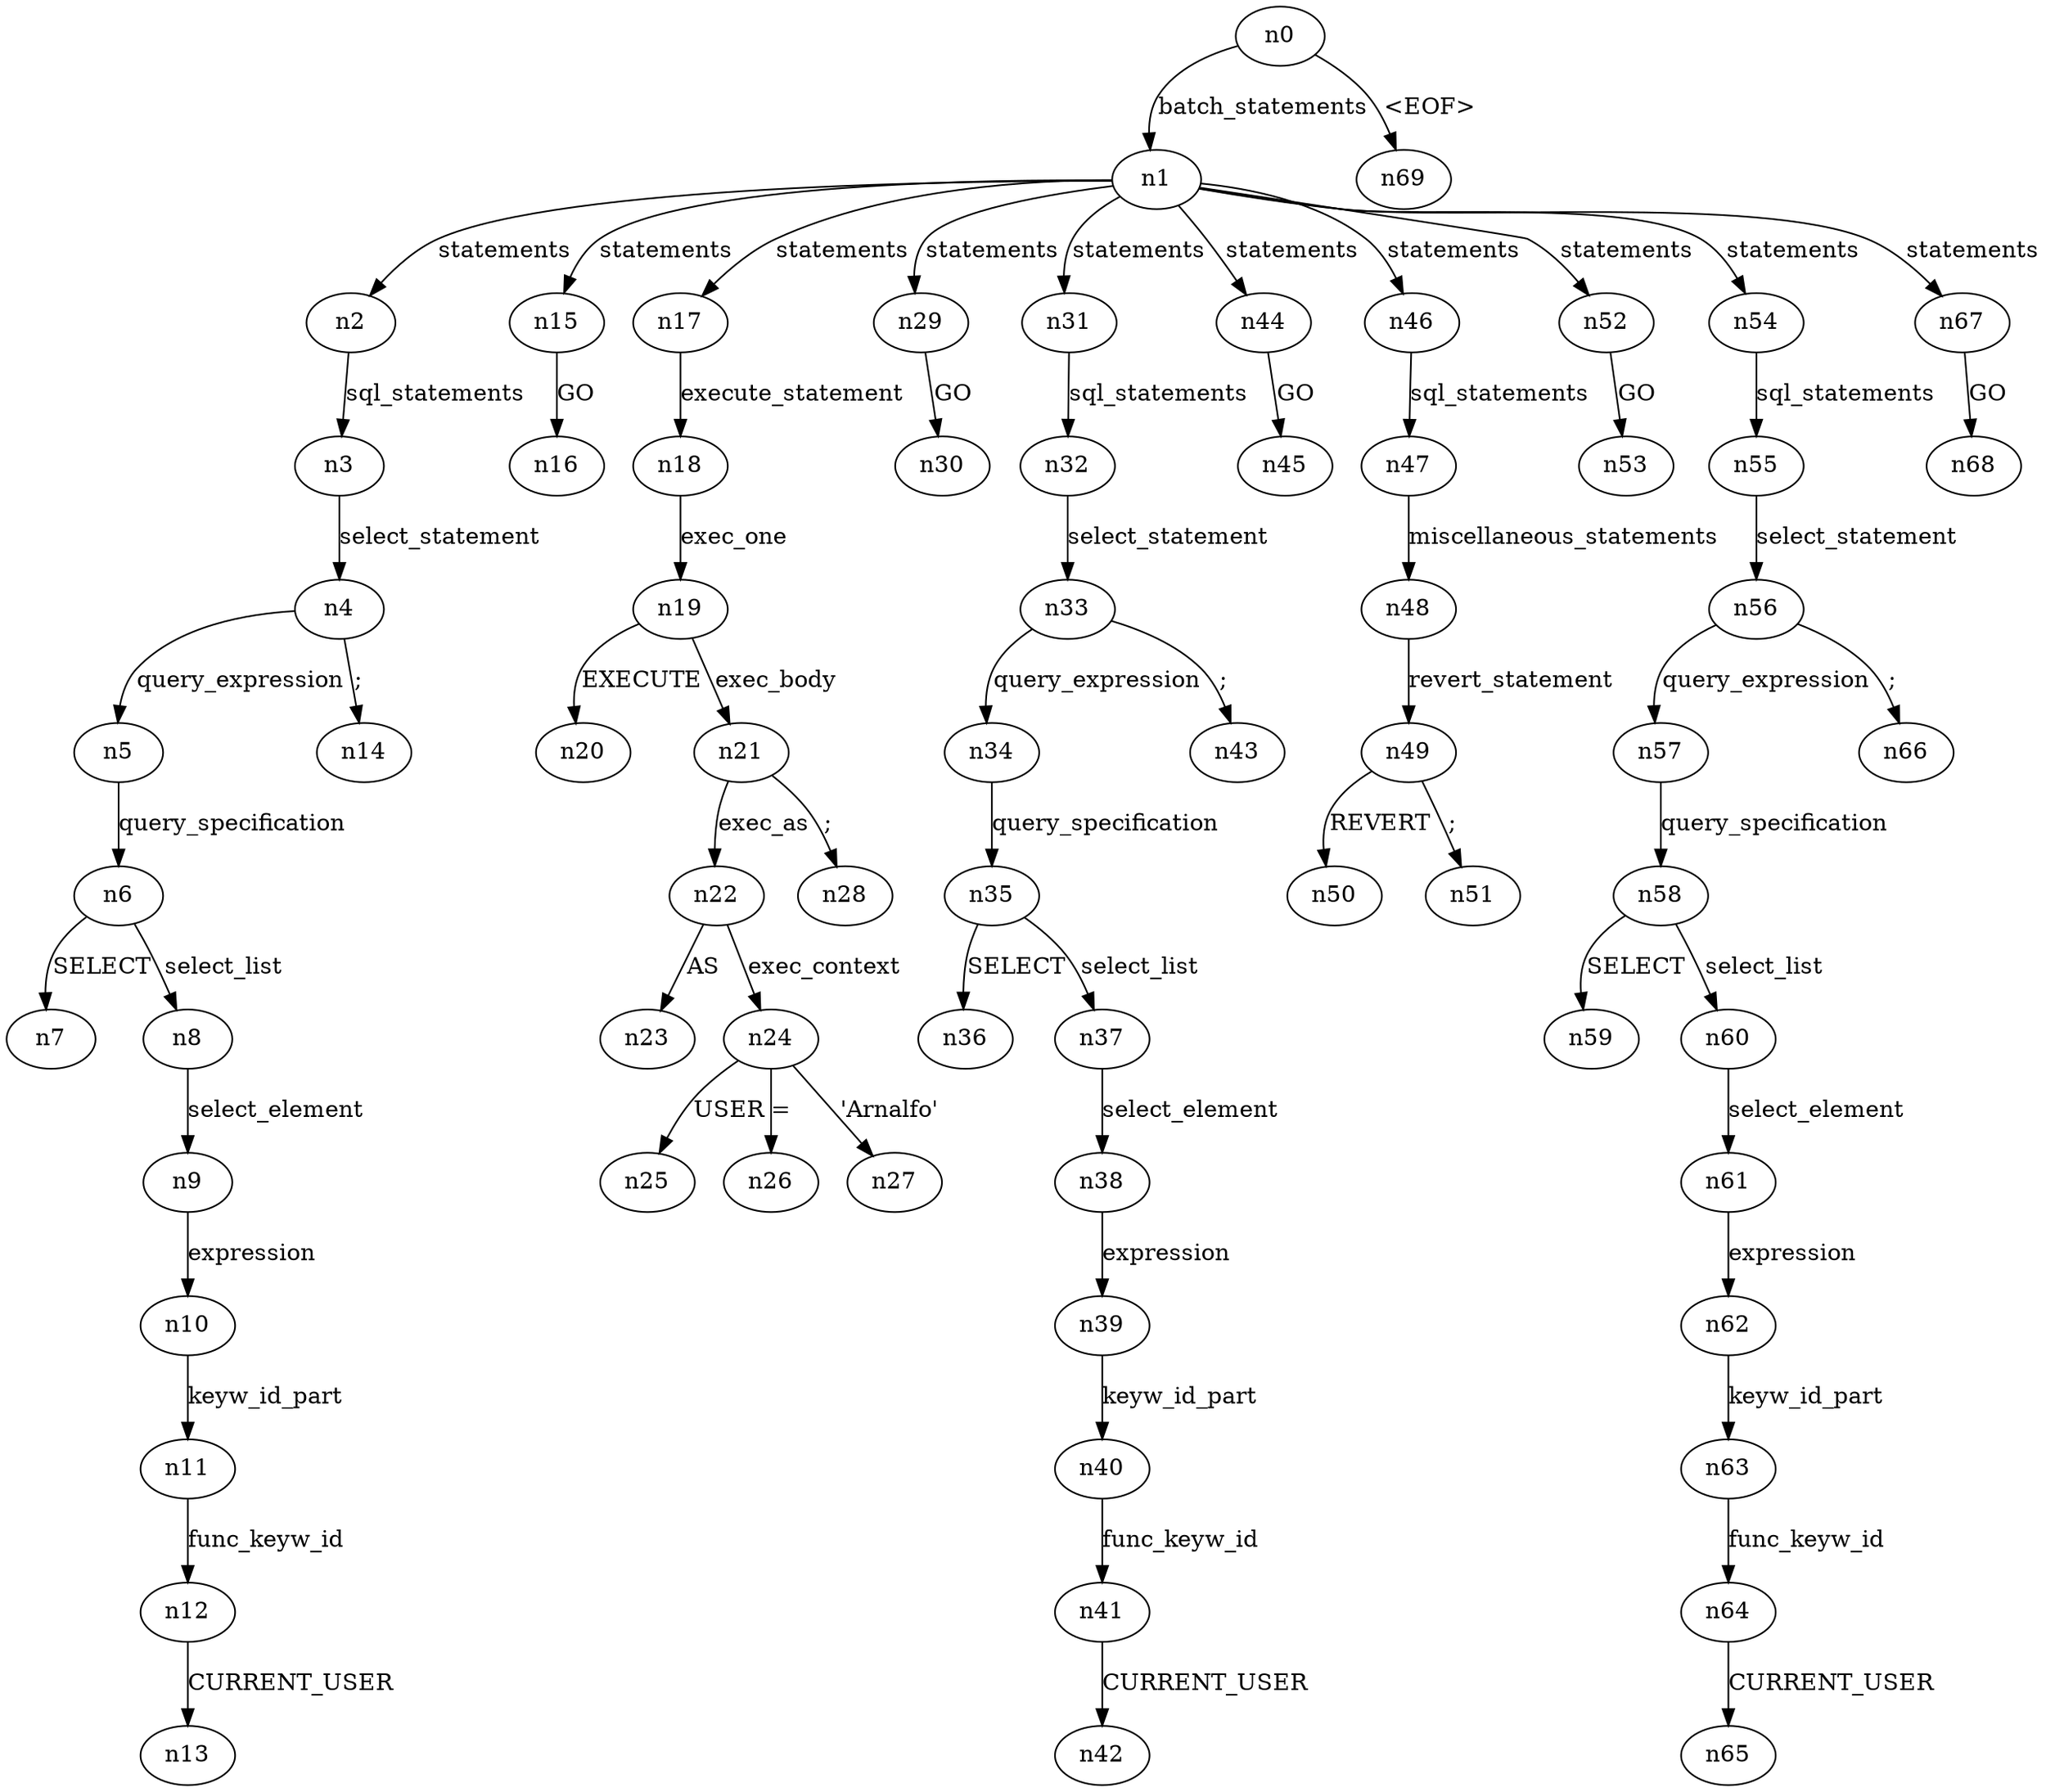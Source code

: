digraph ParseTree {
  n0 -> n1 [label="batch_statements"];
  n1 -> n2 [label="statements"];
  n2 -> n3 [label="sql_statements"];
  n3 -> n4 [label="select_statement"];
  n4 -> n5 [label="query_expression"];
  n5 -> n6 [label="query_specification"];
  n6 -> n7 [label="SELECT"];
  n6 -> n8 [label="select_list"];
  n8 -> n9 [label="select_element"];
  n9 -> n10 [label="expression"];
  n10 -> n11 [label="keyw_id_part"];
  n11 -> n12 [label="func_keyw_id"];
  n12 -> n13 [label="CURRENT_USER"];
  n4 -> n14 [label=";"];
  n1 -> n15 [label="statements"];
  n15 -> n16 [label="GO"];
  n1 -> n17 [label="statements"];
  n17 -> n18 [label="execute_statement"];
  n18 -> n19 [label="exec_one"];
  n19 -> n20 [label="EXECUTE"];
  n19 -> n21 [label="exec_body"];
  n21 -> n22 [label="exec_as"];
  n22 -> n23 [label="AS"];
  n22 -> n24 [label="exec_context"];
  n24 -> n25 [label="USER"];
  n24 -> n26 [label="="];
  n24 -> n27 [label="'Arnalfo'"];
  n21 -> n28 [label=";"];
  n1 -> n29 [label="statements"];
  n29 -> n30 [label="GO"];
  n1 -> n31 [label="statements"];
  n31 -> n32 [label="sql_statements"];
  n32 -> n33 [label="select_statement"];
  n33 -> n34 [label="query_expression"];
  n34 -> n35 [label="query_specification"];
  n35 -> n36 [label="SELECT"];
  n35 -> n37 [label="select_list"];
  n37 -> n38 [label="select_element"];
  n38 -> n39 [label="expression"];
  n39 -> n40 [label="keyw_id_part"];
  n40 -> n41 [label="func_keyw_id"];
  n41 -> n42 [label="CURRENT_USER"];
  n33 -> n43 [label=";"];
  n1 -> n44 [label="statements"];
  n44 -> n45 [label="GO"];
  n1 -> n46 [label="statements"];
  n46 -> n47 [label="sql_statements"];
  n47 -> n48 [label="miscellaneous_statements"];
  n48 -> n49 [label="revert_statement"];
  n49 -> n50 [label="REVERT"];
  n49 -> n51 [label=";"];
  n1 -> n52 [label="statements"];
  n52 -> n53 [label="GO"];
  n1 -> n54 [label="statements"];
  n54 -> n55 [label="sql_statements"];
  n55 -> n56 [label="select_statement"];
  n56 -> n57 [label="query_expression"];
  n57 -> n58 [label="query_specification"];
  n58 -> n59 [label="SELECT"];
  n58 -> n60 [label="select_list"];
  n60 -> n61 [label="select_element"];
  n61 -> n62 [label="expression"];
  n62 -> n63 [label="keyw_id_part"];
  n63 -> n64 [label="func_keyw_id"];
  n64 -> n65 [label="CURRENT_USER"];
  n56 -> n66 [label=";"];
  n1 -> n67 [label="statements"];
  n67 -> n68 [label="GO"];
  n0 -> n69 [label="<EOF>"];
}